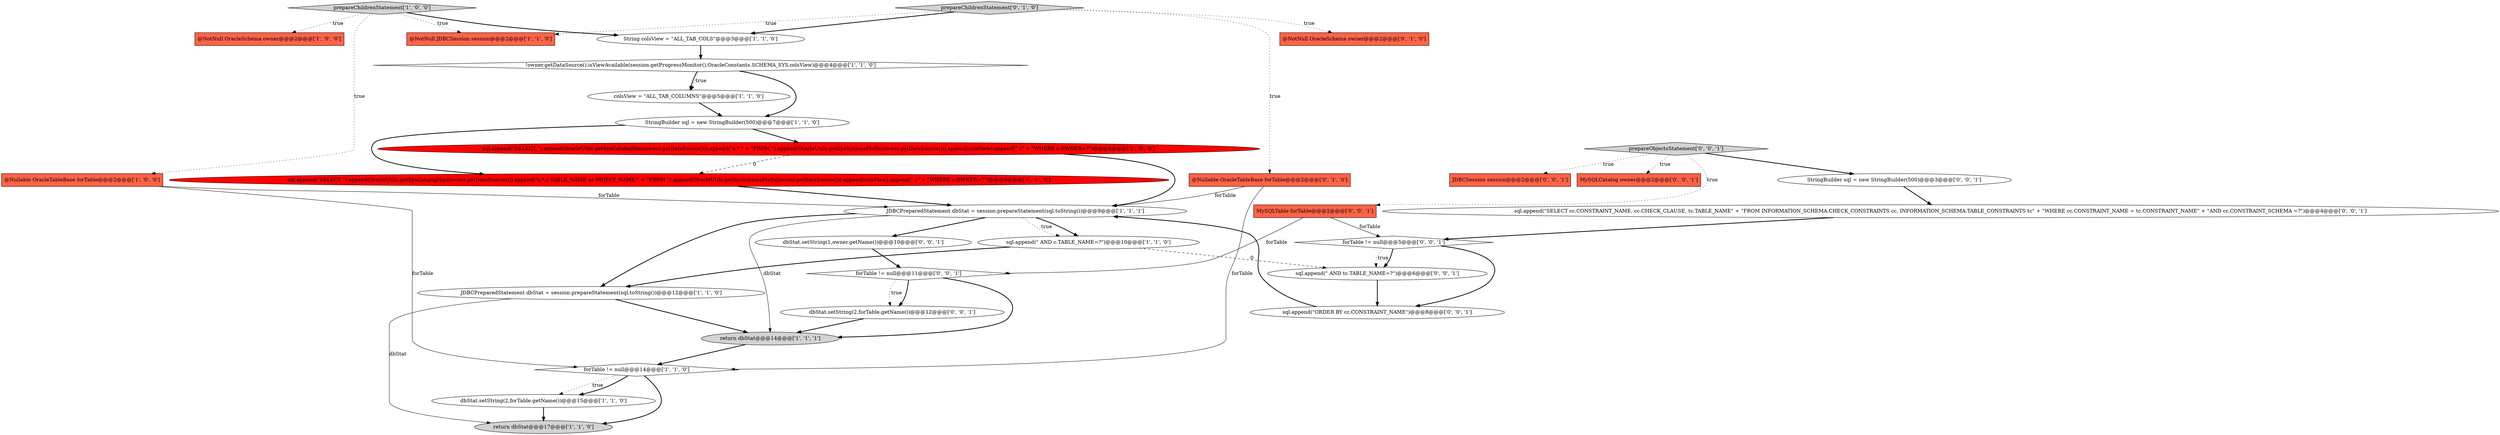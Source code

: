 digraph {
3 [style = filled, label = "@NotNull OracleSchema owner@@@2@@@['1', '0', '0']", fillcolor = tomato, shape = box image = "AAA0AAABBB1BBB"];
19 [style = filled, label = "sql.append(\"SELECT \").append(OracleUtils.getSysCatalogHint(owner.getDataSource())).append(\"c.*,c.TABLE_NAME as OBJECT_NAME \" + \"FROM \").append(OracleUtils.getSysSchemaPrefix(owner.getDataSource())).append(colsView).append(\" c\" + \"WHERE c.OWNER=?\")@@@8@@@['0', '1', '0']", fillcolor = red, shape = ellipse image = "AAA1AAABBB2BBB"];
16 [style = filled, label = "@Nullable OracleTableBase forTable@@@2@@@['0', '1', '0']", fillcolor = tomato, shape = box image = "AAA0AAABBB2BBB"];
31 [style = filled, label = "dbStat.setString(1,owner.getName())@@@10@@@['0', '0', '1']", fillcolor = white, shape = ellipse image = "AAA0AAABBB3BBB"];
21 [style = filled, label = "forTable != null@@@11@@@['0', '0', '1']", fillcolor = white, shape = diamond image = "AAA0AAABBB3BBB"];
13 [style = filled, label = "@NotNull JDBCSession session@@@2@@@['1', '1', '0']", fillcolor = tomato, shape = box image = "AAA0AAABBB1BBB"];
6 [style = filled, label = "forTable != null@@@14@@@['1', '1', '0']", fillcolor = white, shape = diamond image = "AAA0AAABBB1BBB"];
8 [style = filled, label = "colsView = \"ALL_TAB_COLUMNS\"@@@5@@@['1', '1', '0']", fillcolor = white, shape = ellipse image = "AAA0AAABBB1BBB"];
15 [style = filled, label = "return dbStat@@@14@@@['1', '1', '1']", fillcolor = lightgray, shape = ellipse image = "AAA0AAABBB1BBB"];
27 [style = filled, label = "forTable != null@@@5@@@['0', '0', '1']", fillcolor = white, shape = diamond image = "AAA0AAABBB3BBB"];
0 [style = filled, label = "StringBuilder sql = new StringBuilder(500)@@@7@@@['1', '1', '0']", fillcolor = white, shape = ellipse image = "AAA0AAABBB1BBB"];
23 [style = filled, label = "JDBCSession session@@@2@@@['0', '0', '1']", fillcolor = tomato, shape = box image = "AAA0AAABBB3BBB"];
26 [style = filled, label = "MySQLCatalog owner@@@2@@@['0', '0', '1']", fillcolor = tomato, shape = box image = "AAA0AAABBB3BBB"];
14 [style = filled, label = "String colsView = \"ALL_TAB_COLS\"@@@3@@@['1', '1', '0']", fillcolor = white, shape = ellipse image = "AAA0AAABBB1BBB"];
7 [style = filled, label = "!owner.getDataSource().isViewAvailable(session.getProgressMonitor(),OracleConstants.SCHEMA_SYS,colsView)@@@4@@@['1', '1', '0']", fillcolor = white, shape = diamond image = "AAA0AAABBB1BBB"];
30 [style = filled, label = "sql.append(\"ORDER BY cc.CONSTRAINT_NAME\")@@@8@@@['0', '0', '1']", fillcolor = white, shape = ellipse image = "AAA0AAABBB3BBB"];
12 [style = filled, label = "prepareChildrenStatement['1', '0', '0']", fillcolor = lightgray, shape = diamond image = "AAA0AAABBB1BBB"];
9 [style = filled, label = "dbStat.setString(2,forTable.getName())@@@15@@@['1', '1', '0']", fillcolor = white, shape = ellipse image = "AAA0AAABBB1BBB"];
25 [style = filled, label = "prepareObjectsStatement['0', '0', '1']", fillcolor = lightgray, shape = diamond image = "AAA0AAABBB3BBB"];
2 [style = filled, label = "sql.append(\" AND c.TABLE_NAME=?\")@@@10@@@['1', '1', '0']", fillcolor = white, shape = ellipse image = "AAA0AAABBB1BBB"];
5 [style = filled, label = "JDBCPreparedStatement dbStat = session.prepareStatement(sql.toString())@@@12@@@['1', '1', '0']", fillcolor = white, shape = ellipse image = "AAA0AAABBB1BBB"];
10 [style = filled, label = "@Nullable OracleTableBase forTable@@@2@@@['1', '0', '0']", fillcolor = tomato, shape = box image = "AAA0AAABBB1BBB"];
11 [style = filled, label = "JDBCPreparedStatement dbStat = session.prepareStatement(sql.toString())@@@9@@@['1', '1', '1']", fillcolor = white, shape = ellipse image = "AAA0AAABBB1BBB"];
22 [style = filled, label = "sql.append(\" AND tc.TABLE_NAME=?\")@@@6@@@['0', '0', '1']", fillcolor = white, shape = ellipse image = "AAA0AAABBB3BBB"];
20 [style = filled, label = "MySQLTable forTable@@@2@@@['0', '0', '1']", fillcolor = tomato, shape = box image = "AAA0AAABBB3BBB"];
29 [style = filled, label = "StringBuilder sql = new StringBuilder(500)@@@3@@@['0', '0', '1']", fillcolor = white, shape = ellipse image = "AAA0AAABBB3BBB"];
24 [style = filled, label = "dbStat.setString(2,forTable.getName())@@@12@@@['0', '0', '1']", fillcolor = white, shape = ellipse image = "AAA0AAABBB3BBB"];
18 [style = filled, label = "prepareChildrenStatement['0', '1', '0']", fillcolor = lightgray, shape = diamond image = "AAA0AAABBB2BBB"];
28 [style = filled, label = "sql.append(\"SELECT cc.CONSTRAINT_NAME, cc.CHECK_CLAUSE, tc.TABLE_NAME\" + \"FROM INFORMATION_SCHEMA.CHECK_CONSTRAINTS cc, INFORMATION_SCHEMA.TABLE_CONSTRAINTS tc\" + \"WHERE cc.CONSTRAINT_NAME = tc.CONSTRAINT_NAME\" + \"AND cc.CONSTRAINT_SCHEMA =?\")@@@4@@@['0', '0', '1']", fillcolor = white, shape = ellipse image = "AAA0AAABBB3BBB"];
1 [style = filled, label = "sql.append(\"SELECT \").append(OracleUtils.getSysCatalogHint(owner.getDataSource())).append(\"c.* \" + \"FROM \").append(OracleUtils.getSysSchemaPrefix(owner.getDataSource())).append(colsView).append(\" c\" + \"WHERE c.OWNER=?\")@@@8@@@['1', '0', '0']", fillcolor = red, shape = ellipse image = "AAA1AAABBB1BBB"];
17 [style = filled, label = "@NotNull OracleSchema owner@@@2@@@['0', '1', '0']", fillcolor = tomato, shape = box image = "AAA0AAABBB2BBB"];
4 [style = filled, label = "return dbStat@@@17@@@['1', '1', '0']", fillcolor = lightgray, shape = ellipse image = "AAA0AAABBB1BBB"];
12->3 [style = dotted, label="true"];
27->22 [style = dotted, label="true"];
18->16 [style = dotted, label="true"];
0->19 [style = bold, label=""];
10->11 [style = solid, label="forTable"];
9->4 [style = bold, label=""];
20->27 [style = solid, label="forTable"];
27->30 [style = bold, label=""];
21->15 [style = bold, label=""];
1->19 [style = dashed, label="0"];
5->15 [style = bold, label=""];
16->11 [style = solid, label="forTable"];
19->11 [style = bold, label=""];
7->0 [style = bold, label=""];
15->6 [style = bold, label=""];
31->21 [style = bold, label=""];
21->24 [style = bold, label=""];
25->29 [style = bold, label=""];
7->8 [style = bold, label=""];
27->22 [style = bold, label=""];
11->2 [style = bold, label=""];
10->6 [style = solid, label="forTable"];
22->30 [style = bold, label=""];
1->11 [style = bold, label=""];
14->7 [style = bold, label=""];
29->28 [style = bold, label=""];
8->0 [style = bold, label=""];
11->31 [style = bold, label=""];
6->4 [style = bold, label=""];
11->5 [style = bold, label=""];
30->11 [style = bold, label=""];
11->2 [style = dotted, label="true"];
12->13 [style = dotted, label="true"];
12->10 [style = dotted, label="true"];
21->24 [style = dotted, label="true"];
6->9 [style = dotted, label="true"];
0->1 [style = bold, label=""];
5->4 [style = solid, label="dbStat"];
11->15 [style = solid, label="dbStat"];
25->20 [style = dotted, label="true"];
20->21 [style = solid, label="forTable"];
12->14 [style = bold, label=""];
18->17 [style = dotted, label="true"];
28->27 [style = bold, label=""];
25->23 [style = dotted, label="true"];
6->9 [style = bold, label=""];
7->8 [style = dotted, label="true"];
2->22 [style = dashed, label="0"];
18->14 [style = bold, label=""];
25->26 [style = dotted, label="true"];
16->6 [style = solid, label="forTable"];
2->5 [style = bold, label=""];
18->13 [style = dotted, label="true"];
24->15 [style = bold, label=""];
}
